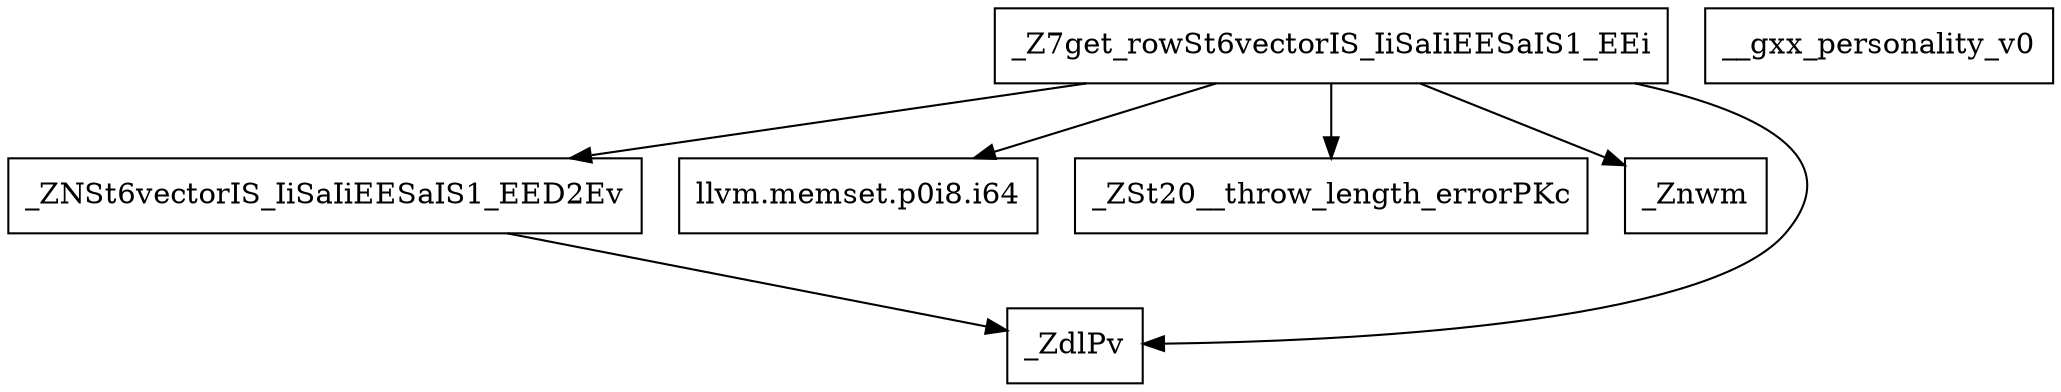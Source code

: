 digraph CallGraph {
    // Nodes
    node [shape=box];
    
    get_row [label="_Z7get_rowSt6vectorIS_IiSaIiEESaIS1_EEi"];
    vector_destructor [label="_ZNSt6vectorIS_IiSaIiEESaIS1_EED2Ev"];
    memset [label="llvm.memset.p0i8.i64"];
    gxx_personality [label="__gxx_personality_v0"];
    throw_length_error [label="_ZSt20__throw_length_errorPKc"];
    allocate_memory [label="_Znwm"];
    deallocate_memory [label="_ZdlPv"];
    
    // Edges (function calls)
    get_row -> memset;
    get_row -> vector_destructor;
    get_row -> allocate_memory;
    get_row -> deallocate_memory;
    get_row -> throw_length_error;
    
    vector_destructor -> deallocate_memory;
}
